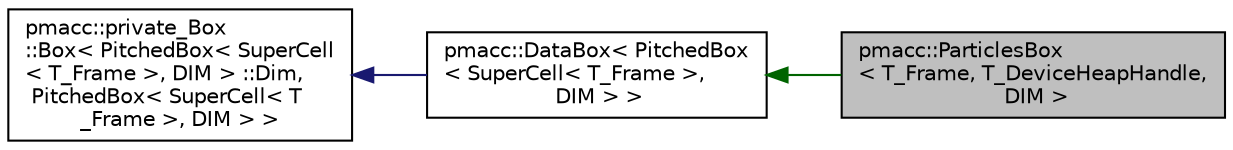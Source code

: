 digraph "pmacc::ParticlesBox&lt; T_Frame, T_DeviceHeapHandle, DIM &gt;"
{
 // LATEX_PDF_SIZE
  edge [fontname="Helvetica",fontsize="10",labelfontname="Helvetica",labelfontsize="10"];
  node [fontname="Helvetica",fontsize="10",shape=record];
  rankdir="LR";
  Node1 [label="pmacc::ParticlesBox\l\< T_Frame, T_DeviceHeapHandle,\l DIM \>",height=0.2,width=0.4,color="black", fillcolor="grey75", style="filled", fontcolor="black",tooltip="A DIM-dimensional Box holding frames with particle data."];
  Node2 -> Node1 [dir="back",color="darkgreen",fontsize="10",style="solid",fontname="Helvetica"];
  Node2 [label="pmacc::DataBox\< PitchedBox\l\< SuperCell\< T_Frame \>,\l DIM \> \>",height=0.2,width=0.4,color="black", fillcolor="white", style="filled",URL="$classpmacc_1_1_data_box.html",tooltip=" "];
  Node3 -> Node2 [dir="back",color="midnightblue",fontsize="10",style="solid",fontname="Helvetica"];
  Node3 [label="pmacc::private_Box\l::Box\< PitchedBox\< SuperCell\l\< T_Frame \>, DIM \> ::Dim,\l PitchedBox\< SuperCell\< T\l_Frame \>, DIM \> \>",height=0.2,width=0.4,color="black", fillcolor="white", style="filled",URL="$classpmacc_1_1private___box_1_1_box.html",tooltip=" "];
}
